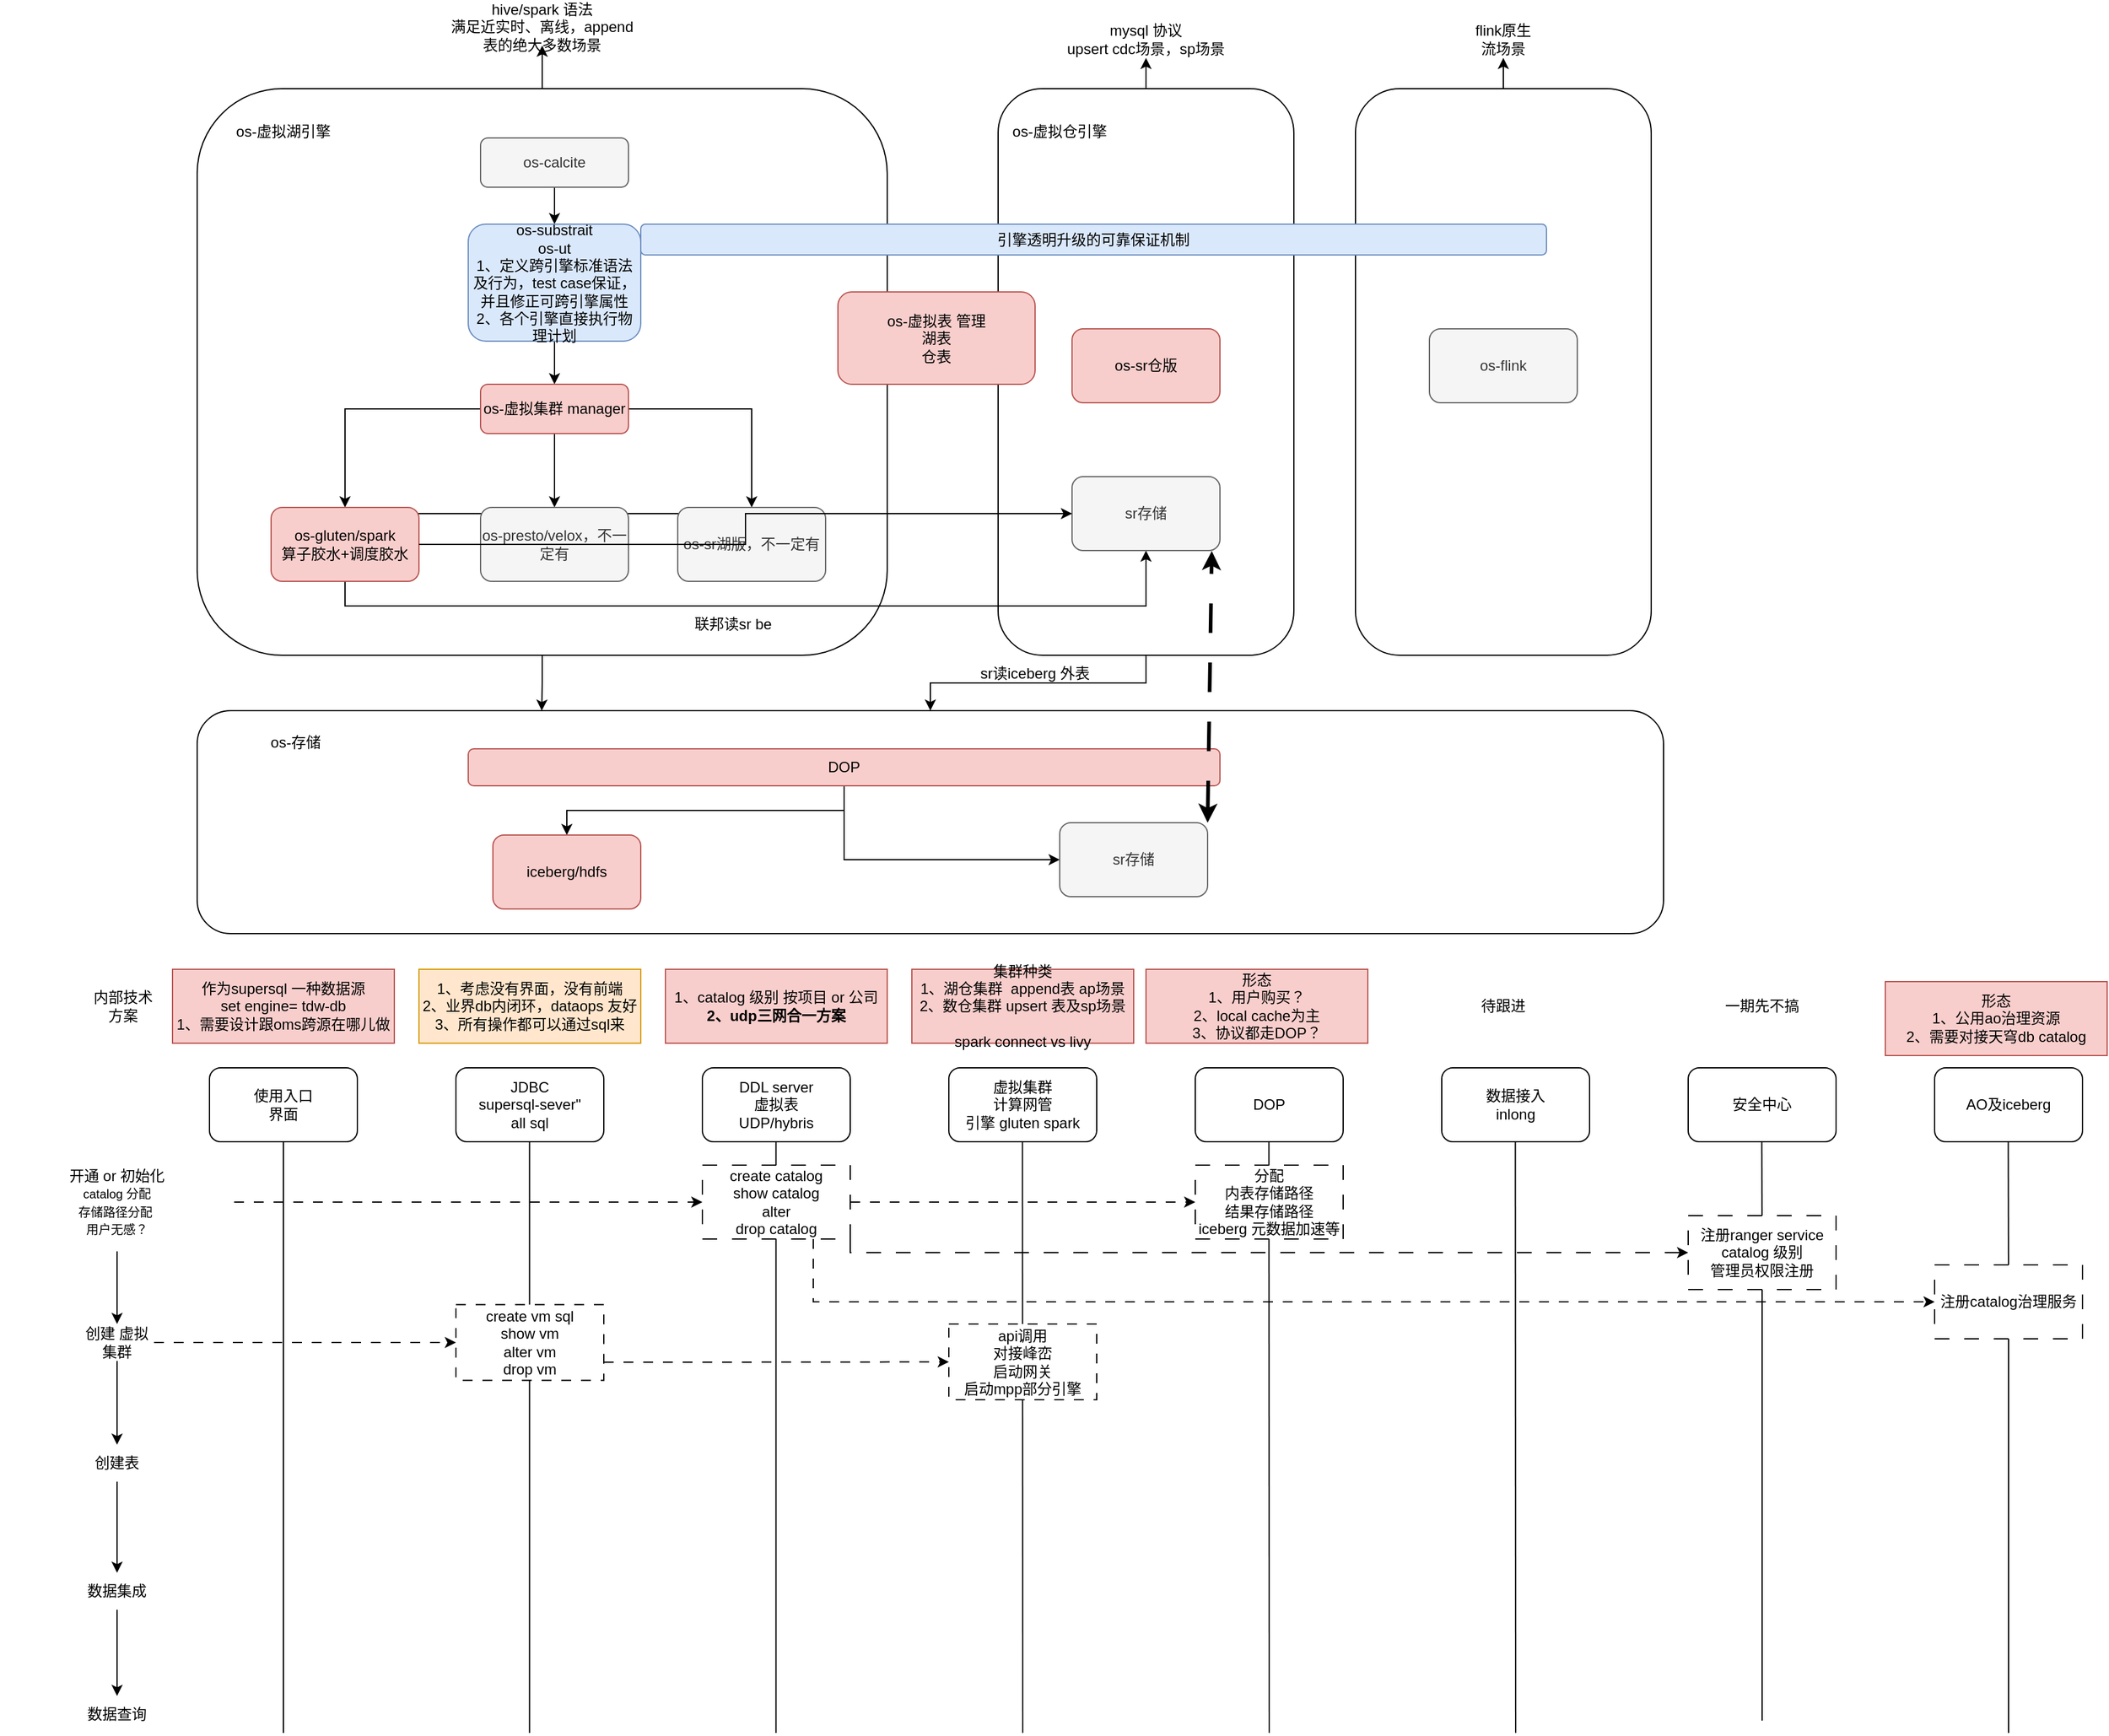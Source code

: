 <mxfile version="21.5.1" type="github">
  <diagram name="Page-1" id="8lwrr520fnj5I97nS26R">
    <mxGraphModel dx="2332" dy="881" grid="1" gridSize="10" guides="1" tooltips="1" connect="1" arrows="1" fold="1" page="1" pageScale="1" pageWidth="827" pageHeight="1169" math="0" shadow="0">
      <root>
        <mxCell id="0" />
        <mxCell id="1" parent="0" />
        <mxCell id="JdVGSb9E1wAoJygUXLbv-5" value="" style="rounded=1;whiteSpace=wrap;html=1;" vertex="1" parent="1">
          <mxGeometry x="70" y="730" width="1190" height="181" as="geometry" />
        </mxCell>
        <mxCell id="JdVGSb9E1wAoJygUXLbv-9" style="edgeStyle=orthogonalEdgeStyle;rounded=0;orthogonalLoop=1;jettySize=auto;html=1;entryX=0.5;entryY=0;entryDx=0;entryDy=0;" edge="1" parent="1" source="vNtmrMND30P4OsVdQT8x-15" target="JdVGSb9E1wAoJygUXLbv-5">
          <mxGeometry relative="1" as="geometry" />
        </mxCell>
        <mxCell id="vNtmrMND30P4OsVdQT8x-15" value="" style="rounded=1;whiteSpace=wrap;html=1;" parent="1" vertex="1">
          <mxGeometry x="720" y="225" width="240" height="460" as="geometry" />
        </mxCell>
        <mxCell id="vNtmrMND30P4OsVdQT8x-16" style="edgeStyle=orthogonalEdgeStyle;rounded=0;orthogonalLoop=1;jettySize=auto;html=1;" parent="1" source="vNtmrMND30P4OsVdQT8x-10" target="vNtmrMND30P4OsVdQT8x-17" edge="1">
          <mxGeometry relative="1" as="geometry">
            <mxPoint x="350" y="175" as="targetPoint" />
          </mxGeometry>
        </mxCell>
        <mxCell id="JdVGSb9E1wAoJygUXLbv-8" style="edgeStyle=orthogonalEdgeStyle;rounded=0;orthogonalLoop=1;jettySize=auto;html=1;entryX=0.235;entryY=0;entryDx=0;entryDy=0;entryPerimeter=0;" edge="1" parent="1" source="vNtmrMND30P4OsVdQT8x-10" target="JdVGSb9E1wAoJygUXLbv-5">
          <mxGeometry relative="1" as="geometry" />
        </mxCell>
        <mxCell id="vNtmrMND30P4OsVdQT8x-10" value="" style="rounded=1;whiteSpace=wrap;html=1;" parent="1" vertex="1">
          <mxGeometry x="70" y="225" width="560" height="460" as="geometry" />
        </mxCell>
        <mxCell id="vNtmrMND30P4OsVdQT8x-6" style="edgeStyle=orthogonalEdgeStyle;rounded=0;orthogonalLoop=1;jettySize=auto;html=1;entryX=0.5;entryY=0;entryDx=0;entryDy=0;" parent="1" source="vNtmrMND30P4OsVdQT8x-1" target="vNtmrMND30P4OsVdQT8x-2" edge="1">
          <mxGeometry relative="1" as="geometry" />
        </mxCell>
        <mxCell id="vNtmrMND30P4OsVdQT8x-1" value="os-calcite" style="rounded=1;whiteSpace=wrap;html=1;fillColor=#f5f5f5;fontColor=#333333;strokeColor=#666666;" parent="1" vertex="1">
          <mxGeometry x="300" y="265" width="120" height="40" as="geometry" />
        </mxCell>
        <mxCell id="vNtmrMND30P4OsVdQT8x-7" style="edgeStyle=orthogonalEdgeStyle;rounded=0;orthogonalLoop=1;jettySize=auto;html=1;exitX=0;exitY=0.5;exitDx=0;exitDy=0;" parent="1" source="vNtmrMND30P4OsVdQT8x-12" target="vNtmrMND30P4OsVdQT8x-3" edge="1">
          <mxGeometry relative="1" as="geometry" />
        </mxCell>
        <mxCell id="vNtmrMND30P4OsVdQT8x-8" style="edgeStyle=orthogonalEdgeStyle;rounded=0;orthogonalLoop=1;jettySize=auto;html=1;entryX=0.5;entryY=0;entryDx=0;entryDy=0;exitX=0.5;exitY=1;exitDx=0;exitDy=0;" parent="1" source="vNtmrMND30P4OsVdQT8x-12" target="vNtmrMND30P4OsVdQT8x-4" edge="1">
          <mxGeometry relative="1" as="geometry" />
        </mxCell>
        <mxCell id="vNtmrMND30P4OsVdQT8x-9" style="edgeStyle=orthogonalEdgeStyle;rounded=0;orthogonalLoop=1;jettySize=auto;html=1;exitX=1;exitY=0.5;exitDx=0;exitDy=0;" parent="1" source="vNtmrMND30P4OsVdQT8x-12" target="vNtmrMND30P4OsVdQT8x-5" edge="1">
          <mxGeometry relative="1" as="geometry" />
        </mxCell>
        <mxCell id="vNtmrMND30P4OsVdQT8x-13" style="edgeStyle=orthogonalEdgeStyle;rounded=0;orthogonalLoop=1;jettySize=auto;html=1;entryX=0.5;entryY=0;entryDx=0;entryDy=0;" parent="1" source="vNtmrMND30P4OsVdQT8x-2" target="vNtmrMND30P4OsVdQT8x-12" edge="1">
          <mxGeometry relative="1" as="geometry" />
        </mxCell>
        <mxCell id="vNtmrMND30P4OsVdQT8x-2" value="&lt;font style=&quot;font-size: 12px;&quot;&gt;os-substrait&lt;br&gt;os-ut&lt;br style=&quot;font-size: 10px;&quot;&gt;1、定义跨引擎标准语法及行为，test case保证，并且修正可跨引擎属性&lt;br style=&quot;font-size: 10px;&quot;&gt;2、各个引擎直接执行物理计划&lt;/font&gt;" style="rounded=1;whiteSpace=wrap;html=1;fontSize=10;fillColor=#dae8fc;strokeColor=#6c8ebf;" parent="1" vertex="1">
          <mxGeometry x="290" y="335" width="140" height="95" as="geometry" />
        </mxCell>
        <mxCell id="vNtmrMND30P4OsVdQT8x-23" style="edgeStyle=orthogonalEdgeStyle;rounded=0;orthogonalLoop=1;jettySize=auto;html=1;entryX=0.5;entryY=1;entryDx=0;entryDy=0;" parent="1" source="JdVGSb9E1wAoJygUXLbv-10" target="JdVGSb9E1wAoJygUXLbv-10" edge="1">
          <mxGeometry relative="1" as="geometry">
            <Array as="points">
              <mxPoint x="190" y="570" />
              <mxPoint x="190" y="645" />
              <mxPoint x="840" y="645" />
            </Array>
          </mxGeometry>
        </mxCell>
        <mxCell id="vNtmrMND30P4OsVdQT8x-3" value="os-gluten/spark&lt;br&gt;算子胶水+调度胶水" style="rounded=1;whiteSpace=wrap;html=1;fillColor=#f8cecc;strokeColor=#b85450;" parent="1" vertex="1">
          <mxGeometry x="130" y="565" width="120" height="60" as="geometry" />
        </mxCell>
        <mxCell id="vNtmrMND30P4OsVdQT8x-4" value="os-presto/velox，不一定有" style="rounded=1;whiteSpace=wrap;html=1;fillColor=#f5f5f5;fontColor=#333333;strokeColor=#666666;" parent="1" vertex="1">
          <mxGeometry x="300" y="565" width="120" height="60" as="geometry" />
        </mxCell>
        <mxCell id="vNtmrMND30P4OsVdQT8x-5" value="os-sr湖版，不一定有" style="rounded=1;whiteSpace=wrap;html=1;fillColor=#f5f5f5;fontColor=#333333;strokeColor=#666666;" parent="1" vertex="1">
          <mxGeometry x="460" y="565" width="120" height="60" as="geometry" />
        </mxCell>
        <mxCell id="vNtmrMND30P4OsVdQT8x-11" value="os-虚拟湖引擎" style="text;html=1;strokeColor=none;fillColor=none;align=center;verticalAlign=middle;whiteSpace=wrap;rounded=0;" parent="1" vertex="1">
          <mxGeometry x="100" y="245" width="80" height="30" as="geometry" />
        </mxCell>
        <mxCell id="vNtmrMND30P4OsVdQT8x-12" value="os-虚拟集群 manager" style="rounded=1;whiteSpace=wrap;html=1;fillColor=#f8cecc;strokeColor=#b85450;" parent="1" vertex="1">
          <mxGeometry x="300" y="465" width="120" height="40" as="geometry" />
        </mxCell>
        <mxCell id="vNtmrMND30P4OsVdQT8x-14" value="os-虚拟表 管理&lt;br&gt;湖表&lt;br&gt;仓表" style="rounded=1;whiteSpace=wrap;html=1;fillColor=#f8cecc;strokeColor=#b85450;" parent="1" vertex="1">
          <mxGeometry x="590" y="390" width="160" height="75" as="geometry" />
        </mxCell>
        <mxCell id="vNtmrMND30P4OsVdQT8x-18" style="edgeStyle=orthogonalEdgeStyle;rounded=0;orthogonalLoop=1;jettySize=auto;html=1;" parent="1" source="vNtmrMND30P4OsVdQT8x-15" target="vNtmrMND30P4OsVdQT8x-19" edge="1">
          <mxGeometry relative="1" as="geometry">
            <mxPoint x="840.0" y="185" as="targetPoint" />
          </mxGeometry>
        </mxCell>
        <mxCell id="vNtmrMND30P4OsVdQT8x-17" value="hive/spark 语法&lt;br&gt;满足近实时、离线，append表的绝大多数场景" style="text;html=1;strokeColor=none;fillColor=none;align=center;verticalAlign=middle;whiteSpace=wrap;rounded=0;" parent="1" vertex="1">
          <mxGeometry x="270" y="160" width="160" height="30" as="geometry" />
        </mxCell>
        <mxCell id="vNtmrMND30P4OsVdQT8x-19" value="mysql 协议&lt;br&gt;upsert cdc场景，sp场景" style="text;html=1;strokeColor=none;fillColor=none;align=center;verticalAlign=middle;whiteSpace=wrap;rounded=0;" parent="1" vertex="1">
          <mxGeometry x="760" y="170" width="160" height="30" as="geometry" />
        </mxCell>
        <mxCell id="vNtmrMND30P4OsVdQT8x-25" style="edgeStyle=orthogonalEdgeStyle;rounded=0;orthogonalLoop=1;jettySize=auto;html=1;" parent="1" source="vNtmrMND30P4OsVdQT8x-20" target="vNtmrMND30P4OsVdQT8x-26" edge="1">
          <mxGeometry relative="1" as="geometry">
            <mxPoint x="1130" y="185" as="targetPoint" />
          </mxGeometry>
        </mxCell>
        <mxCell id="vNtmrMND30P4OsVdQT8x-20" value="" style="rounded=1;whiteSpace=wrap;html=1;" parent="1" vertex="1">
          <mxGeometry x="1010" y="225" width="240" height="460" as="geometry" />
        </mxCell>
        <mxCell id="vNtmrMND30P4OsVdQT8x-21" value="os-虚拟仓引擎" style="text;html=1;strokeColor=none;fillColor=none;align=center;verticalAlign=middle;whiteSpace=wrap;rounded=0;" parent="1" vertex="1">
          <mxGeometry x="730" y="245" width="80" height="30" as="geometry" />
        </mxCell>
        <mxCell id="vNtmrMND30P4OsVdQT8x-22" value="os-sr仓版" style="rounded=1;whiteSpace=wrap;html=1;fillColor=#f8cecc;strokeColor=#b85450;" parent="1" vertex="1">
          <mxGeometry x="780" y="420" width="120" height="60" as="geometry" />
        </mxCell>
        <mxCell id="vNtmrMND30P4OsVdQT8x-24" value="联邦读sr be" style="text;html=1;strokeColor=none;fillColor=none;align=center;verticalAlign=middle;whiteSpace=wrap;rounded=0;" parent="1" vertex="1">
          <mxGeometry x="460" y="645" width="90" height="30" as="geometry" />
        </mxCell>
        <mxCell id="vNtmrMND30P4OsVdQT8x-26" value="flink原生&lt;br&gt;流场景" style="text;html=1;strokeColor=none;fillColor=none;align=center;verticalAlign=middle;whiteSpace=wrap;rounded=0;" parent="1" vertex="1">
          <mxGeometry x="1090" y="170" width="80" height="30" as="geometry" />
        </mxCell>
        <mxCell id="vNtmrMND30P4OsVdQT8x-27" value="os-flink" style="rounded=1;whiteSpace=wrap;html=1;fillColor=#f5f5f5;strokeColor=#666666;fontColor=#333333;" parent="1" vertex="1">
          <mxGeometry x="1070" y="420" width="120" height="60" as="geometry" />
        </mxCell>
        <mxCell id="vNtmrMND30P4OsVdQT8x-28" value="引擎透明升级的可靠保证机制" style="rounded=1;whiteSpace=wrap;html=1;fillColor=#dae8fc;strokeColor=#6c8ebf;" parent="1" vertex="1">
          <mxGeometry x="430" y="335" width="735" height="25" as="geometry" />
        </mxCell>
        <mxCell id="vNtmrMND30P4OsVdQT8x-31" value="使用入口&lt;br&gt;界面" style="rounded=1;whiteSpace=wrap;html=1;" parent="1" vertex="1">
          <mxGeometry x="80" y="1020" width="120" height="60" as="geometry" />
        </mxCell>
        <mxCell id="vNtmrMND30P4OsVdQT8x-32" value="" style="endArrow=none;html=1;rounded=0;" parent="1" target="vNtmrMND30P4OsVdQT8x-31" edge="1">
          <mxGeometry width="50" height="50" relative="1" as="geometry">
            <mxPoint x="140" y="1560" as="sourcePoint" />
            <mxPoint x="165" y="1180" as="targetPoint" />
          </mxGeometry>
        </mxCell>
        <mxCell id="vNtmrMND30P4OsVdQT8x-33" value="JDBC&lt;br&gt;supersql-sever&quot;&lt;br&gt;all sql" style="rounded=1;whiteSpace=wrap;html=1;" parent="1" vertex="1">
          <mxGeometry x="280" y="1020" width="120" height="60" as="geometry" />
        </mxCell>
        <mxCell id="vNtmrMND30P4OsVdQT8x-34" value="作为supersql 一种数据源&lt;br&gt;set engine= tdw-db&lt;br&gt;1、需要设计跟oms跨源在哪儿做" style="text;html=1;align=center;verticalAlign=middle;whiteSpace=wrap;rounded=0;fillColor=#f8cecc;strokeColor=#b85450;" parent="1" vertex="1">
          <mxGeometry x="50" y="940" width="180" height="60" as="geometry" />
        </mxCell>
        <mxCell id="vNtmrMND30P4OsVdQT8x-35" value="" style="endArrow=none;html=1;rounded=0;" parent="1" edge="1">
          <mxGeometry width="50" height="50" relative="1" as="geometry">
            <mxPoint x="339.74" y="1560" as="sourcePoint" />
            <mxPoint x="339.74" y="1080" as="targetPoint" />
          </mxGeometry>
        </mxCell>
        <mxCell id="vNtmrMND30P4OsVdQT8x-36" value="DDL server&lt;br&gt;虚拟表&lt;br&gt;UDP/hybris" style="rounded=1;whiteSpace=wrap;html=1;" parent="1" vertex="1">
          <mxGeometry x="480" y="1020" width="120" height="60" as="geometry" />
        </mxCell>
        <mxCell id="vNtmrMND30P4OsVdQT8x-37" value="" style="endArrow=none;html=1;rounded=0;" parent="1" edge="1">
          <mxGeometry width="50" height="50" relative="1" as="geometry">
            <mxPoint x="539.74" y="1560" as="sourcePoint" />
            <mxPoint x="539.74" y="1080" as="targetPoint" />
          </mxGeometry>
        </mxCell>
        <mxCell id="vNtmrMND30P4OsVdQT8x-38" value="虚拟集群&lt;br&gt;计算网管&lt;br&gt;引擎 gluten spark" style="rounded=1;whiteSpace=wrap;html=1;" parent="1" vertex="1">
          <mxGeometry x="680" y="1020" width="120" height="60" as="geometry" />
        </mxCell>
        <mxCell id="vNtmrMND30P4OsVdQT8x-39" value="" style="endArrow=none;html=1;rounded=0;" parent="1" edge="1">
          <mxGeometry width="50" height="50" relative="1" as="geometry">
            <mxPoint x="740" y="1560" as="sourcePoint" />
            <mxPoint x="739.74" y="1080" as="targetPoint" />
          </mxGeometry>
        </mxCell>
        <mxCell id="vNtmrMND30P4OsVdQT8x-41" value="1、考虑没有界面，没有前端&lt;br&gt;2、业界db内闭环，dataops 友好&lt;br&gt;3、所有操作都可以通过sql来" style="text;html=1;align=center;verticalAlign=middle;whiteSpace=wrap;rounded=0;fillColor=#ffe6cc;strokeColor=#d79b00;" parent="1" vertex="1">
          <mxGeometry x="250" y="940" width="180" height="60" as="geometry" />
        </mxCell>
        <mxCell id="vNtmrMND30P4OsVdQT8x-61" value="" style="edgeStyle=orthogonalEdgeStyle;rounded=0;orthogonalLoop=1;jettySize=auto;html=1;" parent="1" source="vNtmrMND30P4OsVdQT8x-42" target="vNtmrMND30P4OsVdQT8x-56" edge="1">
          <mxGeometry relative="1" as="geometry" />
        </mxCell>
        <mxCell id="vNtmrMND30P4OsVdQT8x-71" value="" style="edgeStyle=orthogonalEdgeStyle;rounded=0;orthogonalLoop=1;jettySize=auto;html=1;dashed=1;dashPattern=8 8;" parent="1" source="vNtmrMND30P4OsVdQT8x-42" target="vNtmrMND30P4OsVdQT8x-70" edge="1">
          <mxGeometry relative="1" as="geometry" />
        </mxCell>
        <mxCell id="vNtmrMND30P4OsVdQT8x-42" value="开通 or 初始化&lt;br&gt;&lt;font style=&quot;font-size: 10px;&quot;&gt;catalog 分配&lt;br style=&quot;font-size: 10px;&quot;&gt;存储路径分配&amp;nbsp;&lt;br&gt;用户无感？&lt;br&gt;&lt;/font&gt;" style="text;html=1;strokeColor=none;fillColor=none;align=center;verticalAlign=middle;whiteSpace=wrap;rounded=0;" parent="1" vertex="1">
          <mxGeometry x="-90" y="1089" width="190" height="80" as="geometry" />
        </mxCell>
        <mxCell id="vNtmrMND30P4OsVdQT8x-43" value="DOP" style="rounded=1;whiteSpace=wrap;html=1;" parent="1" vertex="1">
          <mxGeometry x="880" y="1020" width="120" height="60" as="geometry" />
        </mxCell>
        <mxCell id="vNtmrMND30P4OsVdQT8x-44" value="" style="endArrow=none;html=1;rounded=0;" parent="1" edge="1">
          <mxGeometry width="50" height="50" relative="1" as="geometry">
            <mxPoint x="940" y="1560" as="sourcePoint" />
            <mxPoint x="939.74" y="1080" as="targetPoint" />
          </mxGeometry>
        </mxCell>
        <mxCell id="vNtmrMND30P4OsVdQT8x-45" value="数据接入&lt;br&gt;inlong" style="rounded=1;whiteSpace=wrap;html=1;" parent="1" vertex="1">
          <mxGeometry x="1080" y="1020" width="120" height="60" as="geometry" />
        </mxCell>
        <mxCell id="vNtmrMND30P4OsVdQT8x-46" value="" style="endArrow=none;html=1;rounded=0;" parent="1" edge="1">
          <mxGeometry width="50" height="50" relative="1" as="geometry">
            <mxPoint x="1140" y="1560" as="sourcePoint" />
            <mxPoint x="1139.74" y="1080" as="targetPoint" />
          </mxGeometry>
        </mxCell>
        <mxCell id="vNtmrMND30P4OsVdQT8x-47" value="安全中心" style="rounded=1;whiteSpace=wrap;html=1;" parent="1" vertex="1">
          <mxGeometry x="1280" y="1020" width="120" height="60" as="geometry" />
        </mxCell>
        <mxCell id="vNtmrMND30P4OsVdQT8x-48" value="" style="endArrow=none;html=1;rounded=0;" parent="1" source="vNtmrMND30P4OsVdQT8x-77" edge="1">
          <mxGeometry width="50" height="50" relative="1" as="geometry">
            <mxPoint x="1340" y="1550" as="sourcePoint" />
            <mxPoint x="1339.74" y="1080" as="targetPoint" />
          </mxGeometry>
        </mxCell>
        <mxCell id="vNtmrMND30P4OsVdQT8x-49" value="1、catalog 级别 按项目 or 公司&lt;br&gt;&lt;b&gt;2、udp三网合一方案&lt;/b&gt;" style="text;html=1;align=center;verticalAlign=middle;whiteSpace=wrap;rounded=0;fillColor=#f8cecc;strokeColor=#b85450;" parent="1" vertex="1">
          <mxGeometry x="450" y="940" width="180" height="60" as="geometry" />
        </mxCell>
        <mxCell id="vNtmrMND30P4OsVdQT8x-50" value="内部技术方案" style="text;html=1;strokeColor=none;fillColor=none;align=center;verticalAlign=middle;whiteSpace=wrap;rounded=0;" parent="1" vertex="1">
          <mxGeometry x="-20" y="955" width="60" height="30" as="geometry" />
        </mxCell>
        <mxCell id="vNtmrMND30P4OsVdQT8x-51" value="集群种类&lt;br&gt;1、湖仓集群&amp;nbsp; append表 ap场景&lt;br&gt;2、数仓集群 upsert 表及sp场景&lt;br&gt;&lt;br&gt;spark connect vs livy" style="text;html=1;align=center;verticalAlign=middle;whiteSpace=wrap;rounded=0;fillColor=#f8cecc;strokeColor=#b85450;" parent="1" vertex="1">
          <mxGeometry x="650" y="940" width="180" height="60" as="geometry" />
        </mxCell>
        <mxCell id="vNtmrMND30P4OsVdQT8x-52" value="形态&lt;br&gt;1、用户购买？&lt;br&gt;2、local cache为主&lt;br&gt;3、协议都走DOP？" style="text;html=1;align=center;verticalAlign=middle;whiteSpace=wrap;rounded=0;fillColor=#f8cecc;strokeColor=#b85450;" parent="1" vertex="1">
          <mxGeometry x="840" y="940" width="180" height="60" as="geometry" />
        </mxCell>
        <mxCell id="vNtmrMND30P4OsVdQT8x-53" value="AO及iceberg" style="rounded=1;whiteSpace=wrap;html=1;" parent="1" vertex="1">
          <mxGeometry x="1480" y="1020" width="120" height="60" as="geometry" />
        </mxCell>
        <mxCell id="vNtmrMND30P4OsVdQT8x-54" value="" style="endArrow=none;html=1;rounded=0;" parent="1" source="vNtmrMND30P4OsVdQT8x-80" edge="1">
          <mxGeometry width="50" height="50" relative="1" as="geometry">
            <mxPoint x="1540" y="1560" as="sourcePoint" />
            <mxPoint x="1539.74" y="1080" as="targetPoint" />
          </mxGeometry>
        </mxCell>
        <mxCell id="vNtmrMND30P4OsVdQT8x-55" value="形态&lt;br&gt;1、公用ao治理资源&lt;br&gt;2、需要对接天穹db catalog" style="text;html=1;align=center;verticalAlign=middle;whiteSpace=wrap;rounded=0;fillColor=#f8cecc;strokeColor=#b85450;" parent="1" vertex="1">
          <mxGeometry x="1440" y="950" width="180" height="60" as="geometry" />
        </mxCell>
        <mxCell id="vNtmrMND30P4OsVdQT8x-62" value="" style="edgeStyle=orthogonalEdgeStyle;rounded=0;orthogonalLoop=1;jettySize=auto;html=1;" parent="1" source="vNtmrMND30P4OsVdQT8x-56" target="vNtmrMND30P4OsVdQT8x-57" edge="1">
          <mxGeometry relative="1" as="geometry" />
        </mxCell>
        <mxCell id="vNtmrMND30P4OsVdQT8x-68" value="" style="edgeStyle=orthogonalEdgeStyle;rounded=0;orthogonalLoop=1;jettySize=auto;html=1;dashed=1;dashPattern=8 8;" parent="1" source="vNtmrMND30P4OsVdQT8x-56" target="vNtmrMND30P4OsVdQT8x-67" edge="1">
          <mxGeometry relative="1" as="geometry" />
        </mxCell>
        <mxCell id="vNtmrMND30P4OsVdQT8x-56" value="创建 虚拟集群" style="text;html=1;strokeColor=none;fillColor=none;align=center;verticalAlign=middle;whiteSpace=wrap;rounded=0;" parent="1" vertex="1">
          <mxGeometry x="-25" y="1228" width="60" height="30" as="geometry" />
        </mxCell>
        <mxCell id="vNtmrMND30P4OsVdQT8x-63" value="" style="edgeStyle=orthogonalEdgeStyle;rounded=0;orthogonalLoop=1;jettySize=auto;html=1;" parent="1" source="vNtmrMND30P4OsVdQT8x-57" target="vNtmrMND30P4OsVdQT8x-58" edge="1">
          <mxGeometry relative="1" as="geometry" />
        </mxCell>
        <mxCell id="vNtmrMND30P4OsVdQT8x-57" value="创建表" style="text;html=1;strokeColor=none;fillColor=none;align=center;verticalAlign=middle;whiteSpace=wrap;rounded=0;" parent="1" vertex="1">
          <mxGeometry x="-25" y="1326" width="60" height="30" as="geometry" />
        </mxCell>
        <mxCell id="vNtmrMND30P4OsVdQT8x-64" value="" style="edgeStyle=orthogonalEdgeStyle;rounded=0;orthogonalLoop=1;jettySize=auto;html=1;" parent="1" source="vNtmrMND30P4OsVdQT8x-58" target="vNtmrMND30P4OsVdQT8x-59" edge="1">
          <mxGeometry relative="1" as="geometry" />
        </mxCell>
        <mxCell id="vNtmrMND30P4OsVdQT8x-58" value="数据集成" style="text;html=1;strokeColor=none;fillColor=none;align=center;verticalAlign=middle;whiteSpace=wrap;rounded=0;" parent="1" vertex="1">
          <mxGeometry x="-25" y="1430" width="60" height="30" as="geometry" />
        </mxCell>
        <mxCell id="vNtmrMND30P4OsVdQT8x-59" value="数据查询" style="text;html=1;strokeColor=none;fillColor=none;align=center;verticalAlign=middle;whiteSpace=wrap;rounded=0;" parent="1" vertex="1">
          <mxGeometry x="-25" y="1530" width="60" height="30" as="geometry" />
        </mxCell>
        <mxCell id="vNtmrMND30P4OsVdQT8x-65" value="待跟进" style="text;html=1;align=center;verticalAlign=middle;whiteSpace=wrap;rounded=0;" parent="1" vertex="1">
          <mxGeometry x="1040" y="940" width="180" height="60" as="geometry" />
        </mxCell>
        <mxCell id="vNtmrMND30P4OsVdQT8x-66" value="一期先不搞" style="text;html=1;align=center;verticalAlign=middle;whiteSpace=wrap;rounded=0;" parent="1" vertex="1">
          <mxGeometry x="1250" y="940" width="180" height="60" as="geometry" />
        </mxCell>
        <mxCell id="vNtmrMND30P4OsVdQT8x-72" style="edgeStyle=orthogonalEdgeStyle;rounded=0;orthogonalLoop=1;jettySize=auto;html=1;dashed=1;entryX=0;entryY=0.5;entryDx=0;entryDy=0;dashPattern=8 8;" parent="1" source="vNtmrMND30P4OsVdQT8x-67" target="vNtmrMND30P4OsVdQT8x-73" edge="1">
          <mxGeometry relative="1" as="geometry">
            <mxPoint x="700" y="1243.0" as="targetPoint" />
            <Array as="points">
              <mxPoint x="470" y="1259" />
              <mxPoint x="470" y="1259" />
            </Array>
          </mxGeometry>
        </mxCell>
        <mxCell id="vNtmrMND30P4OsVdQT8x-67" value="create vm sql&lt;br&gt;show vm&lt;br&gt;alter vm&lt;br&gt;drop vm" style="whiteSpace=wrap;html=1;dashed=1;dashPattern=8 8;" parent="1" vertex="1">
          <mxGeometry x="280" y="1212.25" width="120" height="61.5" as="geometry" />
        </mxCell>
        <mxCell id="vNtmrMND30P4OsVdQT8x-76" value="" style="edgeStyle=orthogonalEdgeStyle;rounded=0;orthogonalLoop=1;jettySize=auto;html=1;dashed=1;dashPattern=8 8;" parent="1" source="vNtmrMND30P4OsVdQT8x-70" target="vNtmrMND30P4OsVdQT8x-75" edge="1">
          <mxGeometry relative="1" as="geometry" />
        </mxCell>
        <mxCell id="vNtmrMND30P4OsVdQT8x-81" value="" style="edgeStyle=orthogonalEdgeStyle;rounded=0;orthogonalLoop=1;jettySize=auto;html=1;dashed=1;dashPattern=8 8;" parent="1" source="vNtmrMND30P4OsVdQT8x-70" target="vNtmrMND30P4OsVdQT8x-80" edge="1">
          <mxGeometry relative="1" as="geometry">
            <Array as="points">
              <mxPoint x="570" y="1210" />
            </Array>
          </mxGeometry>
        </mxCell>
        <mxCell id="vNtmrMND30P4OsVdQT8x-70" value="create catalog&lt;br&gt;show catalog&lt;br&gt;alter&lt;br&gt;drop catalog" style="whiteSpace=wrap;html=1;dashed=1;dashPattern=12 12;" parent="1" vertex="1">
          <mxGeometry x="480" y="1099" width="120" height="60" as="geometry" />
        </mxCell>
        <mxCell id="vNtmrMND30P4OsVdQT8x-73" value="api调用&lt;br&gt;对接峰峦&lt;br&gt;启动网关&lt;br&gt;启动mpp部分引擎" style="whiteSpace=wrap;html=1;dashed=1;dashPattern=8 8;" parent="1" vertex="1">
          <mxGeometry x="680" y="1228" width="120" height="61.5" as="geometry" />
        </mxCell>
        <mxCell id="vNtmrMND30P4OsVdQT8x-78" value="" style="edgeStyle=orthogonalEdgeStyle;rounded=0;orthogonalLoop=1;jettySize=auto;html=1;exitX=1;exitY=1;exitDx=0;exitDy=0;dashed=1;dashPattern=12 12;" parent="1" source="vNtmrMND30P4OsVdQT8x-70" target="vNtmrMND30P4OsVdQT8x-77" edge="1">
          <mxGeometry relative="1" as="geometry">
            <Array as="points">
              <mxPoint x="600" y="1170" />
            </Array>
          </mxGeometry>
        </mxCell>
        <mxCell id="vNtmrMND30P4OsVdQT8x-75" value="分配&lt;br&gt;内表存储路径&lt;br&gt;结果存储路径&lt;br&gt;iceberg 元数据加速等" style="whiteSpace=wrap;html=1;dashed=1;dashPattern=12 12;" parent="1" vertex="1">
          <mxGeometry x="880" y="1099" width="120" height="60" as="geometry" />
        </mxCell>
        <mxCell id="vNtmrMND30P4OsVdQT8x-79" value="" style="endArrow=none;html=1;rounded=0;" parent="1" target="vNtmrMND30P4OsVdQT8x-77" edge="1">
          <mxGeometry width="50" height="50" relative="1" as="geometry">
            <mxPoint x="1340" y="1550" as="sourcePoint" />
            <mxPoint x="1339.74" y="1080" as="targetPoint" />
          </mxGeometry>
        </mxCell>
        <mxCell id="vNtmrMND30P4OsVdQT8x-77" value="注册ranger service&lt;br&gt;catalog 级别&lt;br&gt;管理员权限注册" style="whiteSpace=wrap;html=1;dashed=1;dashPattern=12 12;" parent="1" vertex="1">
          <mxGeometry x="1280" y="1140" width="120" height="60" as="geometry" />
        </mxCell>
        <mxCell id="vNtmrMND30P4OsVdQT8x-82" value="" style="endArrow=none;html=1;rounded=0;" parent="1" target="vNtmrMND30P4OsVdQT8x-80" edge="1">
          <mxGeometry width="50" height="50" relative="1" as="geometry">
            <mxPoint x="1540" y="1560" as="sourcePoint" />
            <mxPoint x="1539.74" y="1080" as="targetPoint" />
          </mxGeometry>
        </mxCell>
        <mxCell id="vNtmrMND30P4OsVdQT8x-80" value="注册catalog治理服务" style="whiteSpace=wrap;html=1;dashed=1;dashPattern=12 12;" parent="1" vertex="1">
          <mxGeometry x="1480" y="1180" width="120" height="60" as="geometry" />
        </mxCell>
        <mxCell id="JdVGSb9E1wAoJygUXLbv-3" style="edgeStyle=orthogonalEdgeStyle;rounded=0;orthogonalLoop=1;jettySize=auto;html=1;" edge="1" parent="1" source="JdVGSb9E1wAoJygUXLbv-1" target="JdVGSb9E1wAoJygUXLbv-2">
          <mxGeometry relative="1" as="geometry" />
        </mxCell>
        <mxCell id="JdVGSb9E1wAoJygUXLbv-7" style="edgeStyle=orthogonalEdgeStyle;rounded=0;orthogonalLoop=1;jettySize=auto;html=1;entryX=0;entryY=0.5;entryDx=0;entryDy=0;" edge="1" parent="1" source="JdVGSb9E1wAoJygUXLbv-1" target="JdVGSb9E1wAoJygUXLbv-4">
          <mxGeometry relative="1" as="geometry" />
        </mxCell>
        <mxCell id="JdVGSb9E1wAoJygUXLbv-1" value="DOP" style="rounded=1;whiteSpace=wrap;html=1;fillColor=#f8cecc;strokeColor=#b85450;" vertex="1" parent="1">
          <mxGeometry x="290" y="761" width="610" height="30" as="geometry" />
        </mxCell>
        <mxCell id="JdVGSb9E1wAoJygUXLbv-2" value="iceberg/hdfs" style="rounded=1;whiteSpace=wrap;html=1;fillColor=#f8cecc;strokeColor=#b85450;" vertex="1" parent="1">
          <mxGeometry x="310" y="831" width="120" height="60" as="geometry" />
        </mxCell>
        <mxCell id="JdVGSb9E1wAoJygUXLbv-4" value="sr存储" style="rounded=1;whiteSpace=wrap;html=1;fillColor=#f5f5f5;fontColor=#333333;strokeColor=#666666;" vertex="1" parent="1">
          <mxGeometry x="770" y="821" width="120" height="60" as="geometry" />
        </mxCell>
        <mxCell id="JdVGSb9E1wAoJygUXLbv-6" value="os-存储" style="text;html=1;strokeColor=none;fillColor=none;align=center;verticalAlign=middle;whiteSpace=wrap;rounded=0;" vertex="1" parent="1">
          <mxGeometry x="110" y="741" width="80" height="30" as="geometry" />
        </mxCell>
        <mxCell id="JdVGSb9E1wAoJygUXLbv-11" value="" style="edgeStyle=orthogonalEdgeStyle;rounded=0;orthogonalLoop=1;jettySize=auto;html=1;" edge="1" parent="1" source="vNtmrMND30P4OsVdQT8x-3" target="JdVGSb9E1wAoJygUXLbv-10">
          <mxGeometry relative="1" as="geometry">
            <Array as="points" />
            <mxPoint x="190" y="625" as="sourcePoint" />
            <mxPoint x="840" y="480" as="targetPoint" />
          </mxGeometry>
        </mxCell>
        <mxCell id="JdVGSb9E1wAoJygUXLbv-10" value="sr存储" style="rounded=1;whiteSpace=wrap;html=1;fillColor=#f5f5f5;fontColor=#333333;strokeColor=#666666;" vertex="1" parent="1">
          <mxGeometry x="780" y="540" width="120" height="60" as="geometry" />
        </mxCell>
        <mxCell id="JdVGSb9E1wAoJygUXLbv-12" value="sr读iceberg 外表" style="text;html=1;strokeColor=none;fillColor=none;align=center;verticalAlign=middle;whiteSpace=wrap;rounded=0;" vertex="1" parent="1">
          <mxGeometry x="700" y="685" width="100" height="30" as="geometry" />
        </mxCell>
        <mxCell id="JdVGSb9E1wAoJygUXLbv-13" value="" style="endArrow=classic;startArrow=classic;html=1;rounded=0;entryX=0.945;entryY=1.007;entryDx=0;entryDy=0;exitX=1;exitY=0;exitDx=0;exitDy=0;entryPerimeter=0;dashed=1;dashPattern=8 8;strokeWidth=3;" edge="1" parent="1" source="JdVGSb9E1wAoJygUXLbv-4" target="JdVGSb9E1wAoJygUXLbv-10">
          <mxGeometry width="50" height="50" relative="1" as="geometry">
            <mxPoint x="570" y="620" as="sourcePoint" />
            <mxPoint x="620" y="570" as="targetPoint" />
          </mxGeometry>
        </mxCell>
      </root>
    </mxGraphModel>
  </diagram>
</mxfile>
